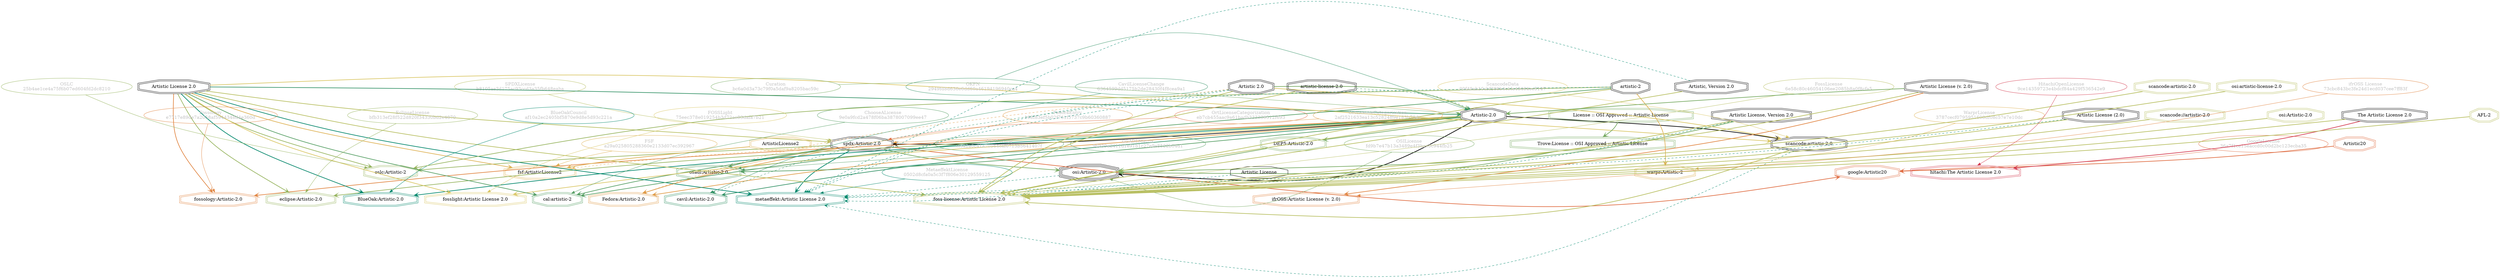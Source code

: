 strict digraph {
    node [shape=box];
    graph [splines=curved];
    340 [label="SPDXLicense\nb8105ae3d175ac93ccd3a35fb648eaba"
        ,fontcolor=gray
        ,color="#b8bf62"
        ,fillcolor="beige;1"
        ,shape=ellipse];
    341 [label="spdx:Artistic-2.0"
        ,shape=doubleoctagon];
    342 [label="Artistic-2.0"
        ,shape=doubleoctagon];
    343 [label="Artistic License 2.0"
        ,shape=doubleoctagon];
    4912 [label="OSILicense\nfd9b7e47b13a3489e4f3bae0c944fb25"
         ,fontcolor=gray
         ,color="#78ab63"
         ,fillcolor="beige;1"
         ,shape=ellipse];
    4913 [label="osi:Artistic-2.0"
         ,shape=tripleoctagon];
    4914 [label="Artistic License, Version 2.0"
         ,shape=doubleoctagon];
    4915 [label="DEP5:Artistic-2.0"
         ,color="#78ab63"
         ,shape=doubleoctagon];
    4916 [label="Trove:License :: OSI Approved :: Artistic License"
         ,color="#78ab63"
         ,shape=doubleoctagon];
    4917 [label="License :: OSI Approved :: Artistic License"
         ,color="#78ab63"
         ,shape=doubleoctagon];
    5476 [label="GoogleLicense\n36a7f1ce15eaccd0c00d2bc123ecba35"
         ,fontcolor=gray
         ,color="#e06f45"
         ,fillcolor="beige;1"
         ,shape=ellipse];
    5477 [label="google:Artistic20"
         ,color="#e06f45"
         ,shape=doubleoctagon];
    5478 [label=Artistic20
         ,color="#e06f45"
         ,shape=doubleoctagon];
    5929 [label="FedoraEntry\n168f83ef5b02f761f5737c9b60360887"
         ,fontcolor=gray
         ,color="#e09d4b"
         ,fillcolor="beige;1"
         ,shape=ellipse];
    5930 [label="Fedora:Artistic-2.0"
         ,color="#e09d4b"
         ,shape=doubleoctagon];
    5931 [label="Artistic 2.0"
         ,shape=doubleoctagon];
    8749 [label="BlueOakCouncil\naf10a2ec2405bf5870e9d8e5d93c221a"
         ,fontcolor=gray
         ,color="#00876c"
         ,fillcolor="beige;1"
         ,shape=ellipse];
    8750 [label="BlueOak:Artistic-2.0"
         ,color="#00876c"
         ,shape=doubleoctagon];
    9473 [label="OSADLRule\ncf5a2a0c41a70564caf6713b5641407f"
         ,fontcolor=gray
         ,color="#58a066"
         ,fillcolor="beige;1"
         ,shape=ellipse];
    9474 [label="osadl:Artistic-2.0"
         ,color="#58a066"
         ,shape=doubleoctagon];
    9800 [label="OSADLMatrix\n96939a2411d1e91b1c27e9e8522b04d1"
         ,fontcolor=gray
         ,color="#58a066"
         ,fillcolor="beige;1"
         ,shape=ellipse];
    10052 [label="FSF\na29a025805288360e2133d07ec392967"
          ,fontcolor=gray
          ,color="#deb256"
          ,fillcolor="beige;1"
          ,shape=ellipse];
    10053 [label="fsf:ArtisticLicense2"
          ,color="#deb256"
          ,shape=doubleoctagon];
    10054 [label=ArtisticLicense2
          ,color="#deb256"
          ,shape=doubleoctagon];
    10845 [label="ChooseALicense\n9e0a9fcd2a478f06ba3878007099ee47"
          ,fontcolor=gray
          ,color="#58a066"
          ,fillcolor="beige;1"
          ,shape=ellipse];
    10846 [label="cal:artistic-2"
          ,color="#58a066"
          ,shape=doubleoctagon];
    10847 [label="artistic-2"
          ,shape=doubleoctagon];
    11987 [label="ScancodeData\n00f49ab10cbf288b4c1fa48464ee5147"
          ,fontcolor=gray
          ,color="#dac767"
          ,fillcolor="beige;1"
          ,shape=ellipse];
    11988 [label="scancode:artistic-2.0"
          ,shape=doubleoctagon];
    25872 [label="OSLC\n25b4ae1ce4a75f6b07ed604fd2dc8210"
          ,fontcolor=gray
          ,color="#98b561"
          ,fillcolor="beige;1"
          ,shape=ellipse];
    25873 [label="oslc:Artistic-2"
          ,color="#98b561"
          ,shape=doubleoctagon];
    26017 [label="Fossology\ne7717e89de7a2058af5944348d4e360d"
          ,fontcolor=gray
          ,color="#e18745"
          ,fillcolor="beige;1"
          ,shape=ellipse];
    26018 [label="fossology:Artistic-2.0"
          ,color="#e18745"
          ,shape=doubleoctagon];
    28236 [label="OKFN\n2949fd8d636e6dd60a46194196940ca4"
          ,fontcolor=gray
          ,color="#379469"
          ,fillcolor="beige;1"
          ,shape=ellipse];
    28237 [label="artistic-license-2.0"
          ,shape=doubleoctagon];
    28508 [label="OrtLicenseCategorization\neb7cb455aac9a61badb333336512f693"
          ,fontcolor=gray
          ,color="#e06f45"
          ,fillcolor="beige;1"
          ,shape=ellipse];
    35365 [label="OrtLicenseCategorization\n2af2521633ea13c52824ff9e183b70dc"
          ,fontcolor=gray
          ,color="#e09d4b"
          ,fillcolor="beige;1"
          ,shape=ellipse];
    36396 [label="Artistic License"
          ,shape=octagon];
    36410 [label="CavilLicenseChange\n6364599dd5175b2de28430f4f8cea9a1"
          ,fontcolor=gray
          ,color="#379469"
          ,fillcolor="beige;1"
          ,shape=ellipse];
    36411 [label="cavil:Artistic-2.0"
          ,color="#379469"
          ,shape=doubleoctagon];
    38378 [label="MetaeffektLicense\n0502d8cfa0a5c3f7f806e30129559125"
          ,fontcolor=gray
          ,color="#00876c"
          ,fillcolor="beige;1"
          ,shape=ellipse];
    38379 [label="metaeffekt:Artistic License 2.0"
          ,color="#00876c"
          ,shape=doubleoctagon];
    38380 [label="Artistic, Version 2.0"
          ,shape=doubleoctagon];
    38381 [label="Artistic License (2.0)"
          ,shape=doubleoctagon];
    50114 [label="WarprLicense\n3787cecf0795951608df08c57e7e10dc"
          ,fontcolor=gray
          ,color="#deb256"
          ,fillcolor="beige;1"
          ,shape=ellipse];
    50115 [label="warpr:Artistic-2"
          ,color="#deb256"
          ,shape=doubleoctagon];
    50311 [label="FossLicense\n6e58c80c46054106ee2085b8a0f8cfa5"
          ,fontcolor=gray
          ,color="#b8bf62"
          ,fillcolor="beige;1"
          ,shape=ellipse];
    50312 [label="foss-license:Artistic License 2.0"
          ,color="#b8bf62"
          ,shape=doubleoctagon];
    50313 [label="Artistic License (v. 2.0)"
          ,shape=doubleoctagon];
    50314 [label="The Artistic License 2.0"
          ,shape=doubleoctagon];
    50315 [label="scancode://artistic-2.0"
          ,color="#b8bf62"
          ,shape=doubleoctagon];
    50316 [label="scancode:artistic-2.0"
          ,color="#b8bf62"
          ,shape=doubleoctagon];
    50317 [label="osi:Artistic-2.0"
          ,color="#b8bf62"
          ,shape=doubleoctagon];
    50318 [label="osi:artistic-license-2.0"
          ,color="#b8bf62"
          ,shape=doubleoctagon];
    50319 [label="AFL-2"
          ,color="#b8bf62"
          ,shape=doubleoctagon];
    50940 [label="FOSSLight\n75eec378e019254b3d72ae83dafa7b21"
          ,fontcolor=gray
          ,color="#dac767"
          ,fillcolor="beige;1"
          ,shape=ellipse];
    50941 [label="fosslight:Artistic License 2.0"
          ,color="#dac767"
          ,shape=doubleoctagon];
    51831 [label="HitachiOpenLicense\n9ce14359723e4bdcf84a429f536542e9"
          ,fontcolor=gray
          ,color="#d43d51"
          ,fillcolor="beige;1"
          ,shape=ellipse];
    51832 [label="hitachi:The Artistic License 2.0"
          ,color="#d43d51"
          ,shape=doubleoctagon];
    54233 [label="EclipseLicense\nbfb313ef28f522d820f34330bd2e4870"
          ,fontcolor=gray
          ,color="#98b561"
          ,fillcolor="beige;1"
          ,shape=ellipse];
    54234 [label="eclipse:Artistic-2.0"
          ,color="#98b561"
          ,shape=doubleoctagon];
    55189 [label="ifrOSS License\n73cbc843bc3fe24d1ecd037cee7ff83f"
          ,fontcolor=gray
          ,color="#e18745"
          ,fillcolor="beige;1"
          ,shape=ellipse];
    55190 [label="ifrOSS:Artistic License (v. 2.0)"
          ,color="#e18745"
          ,shape=doubleoctagon];
    56018 [label="Curation\nbc6a0d3a73c79f0a5daf9a8205bac59c"
          ,fontcolor=gray
          ,color="#78ab63"
          ,fillcolor="beige;1"
          ,shape=ellipse];
    340 -> 341 [weight=0.5
               ,color="#b8bf62"];
    341 -> 4913 [style=bold
                ,arrowhead=vee
                ,weight=0.7
                ,color="#78ab63"];
    341 -> 5477 [style=bold
                ,arrowhead=vee
                ,weight=0.7
                ,color="#e06f45"];
    341 -> 5930 [style=bold
                ,arrowhead=vee
                ,weight=0.7
                ,color="#e09d4b"];
    341 -> 9474 [style=bold
                ,arrowhead=vee
                ,weight=0.7
                ,color="#58a066"];
    341 -> 10053 [style=dashed
                 ,arrowhead=vee
                 ,weight=0.5
                 ,color="#deb256"];
    341 -> 10846 [style=bold
                 ,arrowhead=vee
                 ,weight=0.7
                 ,color="#58a066"];
    341 -> 25873 [style=bold
                 ,arrowhead=vee
                 ,weight=0.7
                 ,color="#98b561"];
    341 -> 38379 [style=bold
                 ,arrowhead=vee
                 ,weight=0.7
                 ,color="#00876c"];
    342 -> 341 [style=bold
               ,arrowhead=vee
               ,weight=0.7];
    342 -> 4913 [style=bold
                ,arrowhead=vee
                ,weight=0.7];
    342 -> 4915 [style=bold
                ,arrowhead=vee
                ,weight=0.7
                ,color="#78ab63"];
    342 -> 5930 [style=bold
                ,arrowhead=vee
                ,weight=0.7
                ,color="#e09d4b"];
    342 -> 8750 [style=bold
                ,arrowhead=vee
                ,weight=0.7
                ,color="#00876c"];
    342 -> 9474 [style=bold
                ,arrowhead=vee
                ,weight=0.7
                ,color="#58a066"];
    342 -> 11988 [style=bold
                 ,arrowhead=vee
                 ,weight=0.7];
    342 -> 26018 [style=bold
                 ,arrowhead=vee
                 ,weight=0.7
                 ,color="#e18745"];
    342 -> 36411 [style=bold
                 ,arrowhead=vee
                 ,weight=0.7
                 ,color="#379469"];
    342 -> 36411 [style=bold
                 ,arrowhead=vee
                 ,weight=0.7
                 ,color="#379469"];
    342 -> 50312 [style=bold
                 ,arrowhead=vee
                 ,weight=0.7
                 ,color="#b8bf62"];
    342 -> 50941 [style=bold
                 ,arrowhead=vee
                 ,weight=0.7
                 ,color="#dac767"];
    342 -> 54234 [style=bold
                 ,arrowhead=vee
                 ,weight=0.7
                 ,color="#98b561"];
    343 -> 341 [style=bold
               ,arrowhead=vee
               ,weight=0.7
               ,color="#b8bf62"];
    343 -> 342 [style=bold
               ,arrowhead=vee
               ,weight=0.7
               ,color="#379469"];
    343 -> 8750 [style=bold
                ,arrowhead=vee
                ,weight=0.7
                ,color="#00876c"];
    343 -> 10053 [style=bold
                 ,arrowhead=vee
                 ,weight=0.7
                 ,color="#deb256"];
    343 -> 10846 [style=bold
                 ,arrowhead=vee
                 ,weight=0.7
                 ,color="#58a066"];
    343 -> 11988 [style=bold
                 ,arrowhead=vee
                 ,weight=0.7
                 ,color="#dac767"];
    343 -> 25873 [style=bold
                 ,arrowhead=vee
                 ,weight=0.7
                 ,color="#98b561"];
    343 -> 26018 [style=bold
                 ,arrowhead=vee
                 ,weight=0.7
                 ,color="#e18745"];
    343 -> 38379 [style=bold
                 ,arrowhead=vee
                 ,weight=0.7
                 ,color="#00876c"];
    343 -> 38379 [style=bold
                 ,arrowhead=vee
                 ,weight=0.7
                 ,color="#00876c"];
    343 -> 50312 [style=bold
                 ,arrowhead=vee
                 ,weight=0.7
                 ,color="#b8bf62"];
    343 -> 50941 [style=bold
                 ,arrowhead=vee
                 ,weight=0.7
                 ,color="#dac767"];
    343 -> 54234 [style=bold
                 ,arrowhead=vee
                 ,weight=0.7
                 ,color="#98b561"];
    4912 -> 4913 [weight=0.5
                 ,color="#78ab63"];
    4913 -> 38379 [style=dashed
                  ,arrowhead=vee
                  ,weight=0.5
                  ,color="#00876c"];
    4914 -> 4913 [style=bold
                 ,arrowhead=vee
                 ,weight=0.7
                 ,color="#78ab63"];
    4914 -> 38379 [style=dashed
                  ,arrowhead=vee
                  ,weight=0.5
                  ,color="#00876c"];
    4914 -> 50312 [style=bold
                  ,arrowhead=vee
                  ,weight=0.7
                  ,color="#b8bf62"];
    4915 -> 4913 [style=bold
                 ,arrowhead=vee
                 ,weight=0.7
                 ,color="#78ab63"];
    4916 -> 4913 [style=bold
                 ,arrowhead=vee
                 ,weight=0.7
                 ,color="#78ab63"];
    4917 -> 4916 [style=bold
                 ,arrowhead=vee
                 ,weight=0.7
                 ,color="#78ab63"];
    5476 -> 5477 [weight=0.5
                 ,color="#e06f45"];
    5478 -> 5477 [style=bold
                 ,arrowhead=vee
                 ,weight=0.7
                 ,color="#e06f45"];
    5929 -> 5930 [weight=0.5
                 ,color="#e09d4b"];
    5931 -> 342 [style=bold
                ,arrowhead=vee
                ,weight=0.7
                ,color="#78ab63"];
    5931 -> 5930 [style=dashed
                 ,arrowhead=vee
                 ,weight=0.5
                 ,color="#e09d4b"];
    5931 -> 11988 [style=bold
                  ,arrowhead=vee
                  ,weight=0.7
                  ,color="#dac767"];
    5931 -> 36411 [style=dashed
                  ,arrowhead=vee
                  ,weight=0.5
                  ,color="#379469"];
    5931 -> 38379 [style=dashed
                  ,arrowhead=vee
                  ,weight=0.5
                  ,color="#00876c"];
    5931 -> 50312 [style=bold
                  ,arrowhead=vee
                  ,weight=0.7
                  ,color="#b8bf62"];
    8749 -> 8750 [weight=0.5
                 ,color="#00876c"];
    9473 -> 9474 [weight=0.5
                 ,color="#58a066"];
    9800 -> 9474 [weight=0.5
                 ,color="#58a066"];
    10052 -> 10053 [weight=0.5
                   ,color="#deb256"];
    10054 -> 10053 [style=bold
                   ,arrowhead=vee
                   ,weight=0.7
                   ,color="#deb256"];
    10845 -> 10846 [weight=0.5
                   ,color="#58a066"];
    10847 -> 10846 [style=bold
                   ,arrowhead=vee
                   ,weight=0.7
                   ,color="#58a066"];
    10847 -> 25873 [style=bold
                   ,arrowhead=vee
                   ,weight=0.7
                   ,color="#98b561"];
    10847 -> 38379 [style=dashed
                   ,arrowhead=vee
                   ,weight=0.5
                   ,color="#00876c"];
    10847 -> 50115 [style=bold
                   ,arrowhead=vee
                   ,weight=0.7
                   ,color="#deb256"];
    10847 -> 50312 [style=bold
                   ,arrowhead=vee
                   ,weight=0.7
                   ,color="#b8bf62"];
    11987 -> 11988 [weight=0.5
                   ,color="#dac767"];
    11988 -> 38379 [style=dashed
                   ,arrowhead=vee
                   ,weight=0.5
                   ,color="#00876c"];
    11988 -> 50312 [style=bold
                   ,arrowhead=vee
                   ,weight=0.7
                   ,color="#b8bf62"];
    25872 -> 25873 [weight=0.5
                   ,color="#98b561"];
    26017 -> 26018 [weight=0.5
                   ,color="#e18745"];
    28236 -> 342 [weight=0.5
                 ,color="#379469"];
    28237 -> 342 [style=dashed
                 ,arrowhead=vee
                 ,weight=0.5
                 ,color="#379469"];
    28237 -> 50312 [style=bold
                   ,arrowhead=vee
                   ,weight=0.7
                   ,color="#b8bf62"];
    28508 -> 341 [weight=0.5
                 ,color="#e06f45"];
    35365 -> 341 [weight=0.5
                 ,color="#e09d4b"];
    36396 -> 38379 [style=dashed
                   ,arrowhead=vee
                   ,weight=0.5
                   ,color="#00876c"];
    36410 -> 36411 [weight=0.5
                   ,color="#379469"];
    38378 -> 38379 [weight=0.5
                   ,color="#00876c"];
    38380 -> 38379 [style=dashed
                   ,arrowhead=vee
                   ,weight=0.5
                   ,color="#00876c"];
    38380 -> 50312 [style=bold
                   ,arrowhead=vee
                   ,weight=0.7
                   ,color="#b8bf62"];
    38381 -> 38379 [style=dashed
                   ,arrowhead=vee
                   ,weight=0.5
                   ,color="#00876c"];
    38381 -> 50312 [style=bold
                   ,arrowhead=vee
                   ,weight=0.7
                   ,color="#b8bf62"];
    50114 -> 50115 [weight=0.5
                   ,color="#deb256"];
    50311 -> 50312 [weight=0.5
                   ,color="#b8bf62"];
    50313 -> 342 [style=bold
                 ,arrowhead=vee
                 ,weight=0.7
                 ,color="#78ab63"];
    50313 -> 50312 [style=bold
                   ,arrowhead=vee
                   ,weight=0.7
                   ,color="#b8bf62"];
    50313 -> 55190 [style=bold
                   ,arrowhead=vee
                   ,weight=0.7
                   ,color="#e18745"];
    50313 -> 55190 [style=bold
                   ,arrowhead=vee
                   ,weight=0.7
                   ,color="#e18745"];
    50314 -> 50312 [style=bold
                   ,arrowhead=vee
                   ,weight=0.7
                   ,color="#b8bf62"];
    50314 -> 51832 [style=bold
                   ,arrowhead=vee
                   ,weight=0.7
                   ,color="#d43d51"];
    50315 -> 50312 [style=bold
                   ,arrowhead=vee
                   ,weight=0.7
                   ,color="#b8bf62"];
    50316 -> 50312 [style=bold
                   ,arrowhead=vee
                   ,weight=0.7
                   ,color="#b8bf62"];
    50317 -> 50312 [style=bold
                   ,arrowhead=vee
                   ,weight=0.7
                   ,color="#b8bf62"];
    50318 -> 50312 [style=bold
                   ,arrowhead=vee
                   ,weight=0.7
                   ,color="#b8bf62"];
    50319 -> 50312 [style=bold
                   ,arrowhead=vee
                   ,weight=0.7
                   ,color="#b8bf62"];
    50940 -> 50941 [weight=0.5
                   ,color="#dac767"];
    51831 -> 51832 [weight=0.5
                   ,color="#d43d51"];
    54233 -> 54234 [weight=0.5
                   ,color="#98b561"];
    55189 -> 55190 [weight=0.5
                   ,color="#e18745"];
    56018 -> 342 [weight=0.5
                 ,color="#78ab63"];
}
